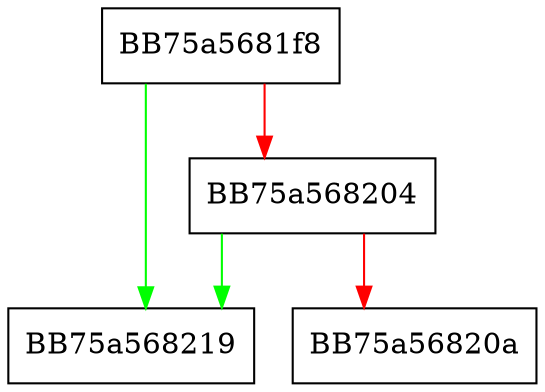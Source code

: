 digraph Acquire {
  node [shape="box"];
  graph [splines=ortho];
  BB75a5681f8 -> BB75a568219 [color="green"];
  BB75a5681f8 -> BB75a568204 [color="red"];
  BB75a568204 -> BB75a568219 [color="green"];
  BB75a568204 -> BB75a56820a [color="red"];
}
